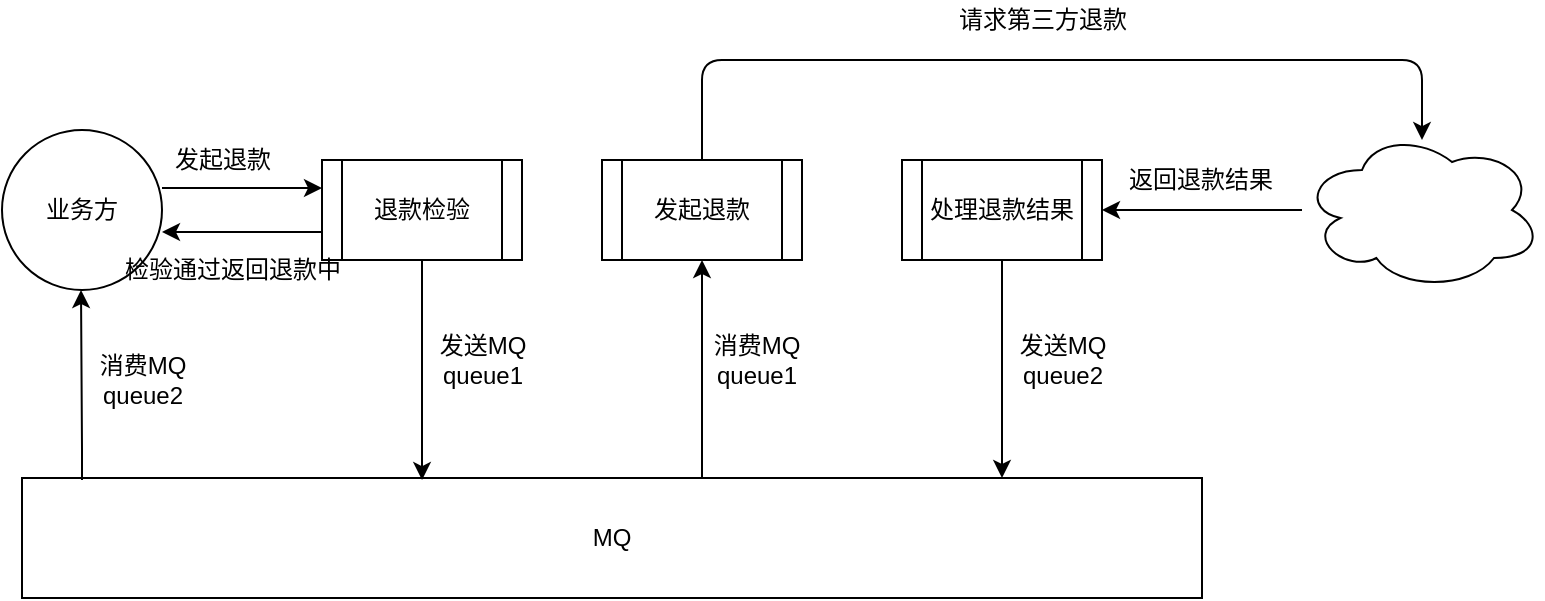 <mxfile version="13.8.0"><diagram id="OaXOU8USzlJcaSUFBn9q" name="Page-1"><mxGraphModel dx="1186" dy="796" grid="1" gridSize="10" guides="1" tooltips="1" connect="1" arrows="1" fold="1" page="1" pageScale="1" pageWidth="827" pageHeight="1169" math="0" shadow="0"><root><mxCell id="0"/><mxCell id="1" parent="0"/><mxCell id="Et7dYqgHZoaEgB6Hn3jG-27" value="" style="edgeStyle=orthogonalEdgeStyle;rounded=0;orthogonalLoop=1;jettySize=auto;html=1;" edge="1" parent="1" source="Et7dYqgHZoaEgB6Hn3jG-6" target="Et7dYqgHZoaEgB6Hn3jG-15"><mxGeometry relative="1" as="geometry"><Array as="points"><mxPoint x="660" y="305"/><mxPoint x="660" y="305"/></Array></mxGeometry></mxCell><mxCell id="Et7dYqgHZoaEgB6Hn3jG-6" value="" style="ellipse;shape=cloud;whiteSpace=wrap;html=1;" vertex="1" parent="1"><mxGeometry x="680" y="265" width="120" height="80" as="geometry"/></mxCell><mxCell id="Et7dYqgHZoaEgB6Hn3jG-26" style="edgeStyle=orthogonalEdgeStyle;rounded=0;orthogonalLoop=1;jettySize=auto;html=1;entryX=0.5;entryY=1;entryDx=0;entryDy=0;" edge="1" parent="1" source="Et7dYqgHZoaEgB6Hn3jG-7" target="Et7dYqgHZoaEgB6Hn3jG-14"><mxGeometry relative="1" as="geometry"><Array as="points"><mxPoint x="380" y="410"/><mxPoint x="380" y="410"/></Array></mxGeometry></mxCell><mxCell id="Et7dYqgHZoaEgB6Hn3jG-7" value="MQ" style="rounded=0;whiteSpace=wrap;html=1;" vertex="1" parent="1"><mxGeometry x="40" y="439" width="590" height="60" as="geometry"/></mxCell><mxCell id="Et7dYqgHZoaEgB6Hn3jG-18" value="" style="edgeStyle=orthogonalEdgeStyle;rounded=0;orthogonalLoop=1;jettySize=auto;html=1;" edge="1" parent="1" target="Et7dYqgHZoaEgB6Hn3jG-13"><mxGeometry relative="1" as="geometry"><mxPoint x="110" y="294" as="sourcePoint"/><mxPoint x="180" y="294" as="targetPoint"/><Array as="points"><mxPoint x="160" y="294"/><mxPoint x="160" y="294"/></Array></mxGeometry></mxCell><mxCell id="Et7dYqgHZoaEgB6Hn3jG-9" value="业务方" style="ellipse;whiteSpace=wrap;html=1;aspect=fixed;" vertex="1" parent="1"><mxGeometry x="30" y="265" width="80" height="80" as="geometry"/></mxCell><mxCell id="Et7dYqgHZoaEgB6Hn3jG-20" value="" style="edgeStyle=orthogonalEdgeStyle;rounded=0;orthogonalLoop=1;jettySize=auto;html=1;exitX=0;exitY=0.75;exitDx=0;exitDy=0;" edge="1" parent="1" source="Et7dYqgHZoaEgB6Hn3jG-13"><mxGeometry relative="1" as="geometry"><mxPoint x="180" y="316" as="sourcePoint"/><mxPoint x="110" y="316" as="targetPoint"/><Array as="points"><mxPoint x="190" y="316"/></Array></mxGeometry></mxCell><mxCell id="Et7dYqgHZoaEgB6Hn3jG-25" value="" style="edgeStyle=orthogonalEdgeStyle;rounded=0;orthogonalLoop=1;jettySize=auto;html=1;entryX=0.339;entryY=0.017;entryDx=0;entryDy=0;entryPerimeter=0;" edge="1" parent="1" source="Et7dYqgHZoaEgB6Hn3jG-13" target="Et7dYqgHZoaEgB6Hn3jG-7"><mxGeometry relative="1" as="geometry"/></mxCell><mxCell id="Et7dYqgHZoaEgB6Hn3jG-13" value="退款检验" style="shape=process;whiteSpace=wrap;html=1;backgroundOutline=1;" vertex="1" parent="1"><mxGeometry x="190" y="280" width="100" height="50" as="geometry"/></mxCell><mxCell id="Et7dYqgHZoaEgB6Hn3jG-14" value="发起退款" style="shape=process;whiteSpace=wrap;html=1;backgroundOutline=1;" vertex="1" parent="1"><mxGeometry x="330" y="280" width="100" height="50" as="geometry"/></mxCell><mxCell id="Et7dYqgHZoaEgB6Hn3jG-40" value="" style="edgeStyle=orthogonalEdgeStyle;rounded=0;orthogonalLoop=1;jettySize=auto;html=1;" edge="1" parent="1" source="Et7dYqgHZoaEgB6Hn3jG-15" target="Et7dYqgHZoaEgB6Hn3jG-7"><mxGeometry relative="1" as="geometry"><Array as="points"><mxPoint x="530" y="400"/><mxPoint x="530" y="400"/></Array></mxGeometry></mxCell><mxCell id="Et7dYqgHZoaEgB6Hn3jG-15" value="处理退款结果" style="shape=process;whiteSpace=wrap;html=1;backgroundOutline=1;" vertex="1" parent="1"><mxGeometry x="480" y="280" width="100" height="50" as="geometry"/></mxCell><mxCell id="Et7dYqgHZoaEgB6Hn3jG-21" value="发起退款" style="text;html=1;align=center;verticalAlign=middle;resizable=0;points=[];autosize=1;" vertex="1" parent="1"><mxGeometry x="110" y="270" width="60" height="20" as="geometry"/></mxCell><mxCell id="Et7dYqgHZoaEgB6Hn3jG-22" value="检验通过返回退款中" style="text;html=1;align=center;verticalAlign=middle;resizable=0;points=[];autosize=1;" vertex="1" parent="1"><mxGeometry x="85" y="325" width="120" height="20" as="geometry"/></mxCell><mxCell id="Et7dYqgHZoaEgB6Hn3jG-34" value="" style="edgeStyle=elbowEdgeStyle;elbow=vertical;endArrow=classic;html=1;entryX=0.5;entryY=0.063;entryDx=0;entryDy=0;entryPerimeter=0;exitX=0.5;exitY=0;exitDx=0;exitDy=0;" edge="1" parent="1" source="Et7dYqgHZoaEgB6Hn3jG-14" target="Et7dYqgHZoaEgB6Hn3jG-6"><mxGeometry width="50" height="50" relative="1" as="geometry"><mxPoint x="410" y="280" as="sourcePoint"/><mxPoint x="640" y="290" as="targetPoint"/><Array as="points"><mxPoint x="560" y="230"/><mxPoint x="340" y="190"/><mxPoint x="520" y="180"/></Array></mxGeometry></mxCell><mxCell id="Et7dYqgHZoaEgB6Hn3jG-35" value="发送MQ&lt;br&gt;queue1" style="text;html=1;align=center;verticalAlign=middle;resizable=0;points=[];autosize=1;" vertex="1" parent="1"><mxGeometry x="240" y="365" width="60" height="30" as="geometry"/></mxCell><mxCell id="Et7dYqgHZoaEgB6Hn3jG-37" value="消费MQ&lt;br&gt;queue1" style="text;html=1;align=center;verticalAlign=middle;resizable=0;points=[];autosize=1;" vertex="1" parent="1"><mxGeometry x="377" y="365" width="60" height="30" as="geometry"/></mxCell><mxCell id="Et7dYqgHZoaEgB6Hn3jG-38" value="请求第三方退款" style="text;html=1;align=center;verticalAlign=middle;resizable=0;points=[];autosize=1;" vertex="1" parent="1"><mxGeometry x="500" y="200" width="100" height="20" as="geometry"/></mxCell><mxCell id="Et7dYqgHZoaEgB6Hn3jG-39" value="返回退款结果" style="text;html=1;align=center;verticalAlign=middle;resizable=0;points=[];autosize=1;" vertex="1" parent="1"><mxGeometry x="584" y="280" width="90" height="20" as="geometry"/></mxCell><mxCell id="Et7dYqgHZoaEgB6Hn3jG-41" value="发送MQ&lt;br&gt;queue2" style="text;html=1;align=center;verticalAlign=middle;resizable=0;points=[];autosize=1;" vertex="1" parent="1"><mxGeometry x="530" y="365" width="60" height="30" as="geometry"/></mxCell><mxCell id="Et7dYqgHZoaEgB6Hn3jG-42" style="edgeStyle=orthogonalEdgeStyle;rounded=0;orthogonalLoop=1;jettySize=auto;html=1;entryX=0.5;entryY=1;entryDx=0;entryDy=0;" edge="1" parent="1"><mxGeometry relative="1" as="geometry"><mxPoint x="70" y="440" as="sourcePoint"/><mxPoint x="69.5" y="345" as="targetPoint"/><Array as="points"><mxPoint x="69.5" y="425"/><mxPoint x="69.5" y="425"/></Array></mxGeometry></mxCell><mxCell id="Et7dYqgHZoaEgB6Hn3jG-43" value="消费MQ&lt;br&gt;queue2" style="text;html=1;align=center;verticalAlign=middle;resizable=0;points=[];autosize=1;" vertex="1" parent="1"><mxGeometry x="70" y="375" width="60" height="30" as="geometry"/></mxCell></root></mxGraphModel></diagram></mxfile>